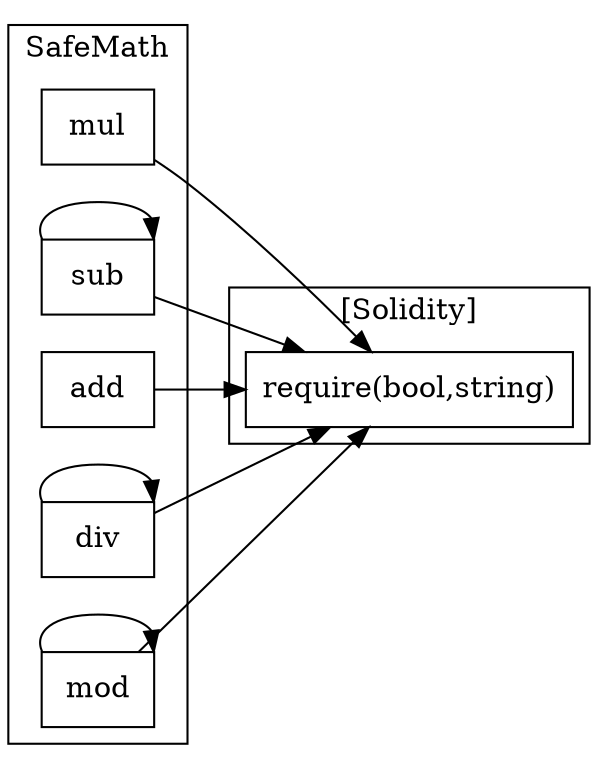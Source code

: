 strict digraph {
rankdir="LR"
node [shape=box]
subgraph cluster_703_SafeMath {
label = "SafeMath"
"703_mul" [label="mul"]
"703_sub" [label="sub"]
"703_add" [label="add"]
"703_div" [label="div"]
"703_mod" [label="mod"]
"703_sub" -> "703_sub"
"703_div" -> "703_div"
"703_mod" -> "703_mod"
}subgraph cluster_solidity {
label = "[Solidity]"
"require(bool,string)" 
"703_mul" -> "require(bool,string)"
"703_mod" -> "require(bool,string)"
"703_div" -> "require(bool,string)"
"703_sub" -> "require(bool,string)"
"703_add" -> "require(bool,string)"
}
}
